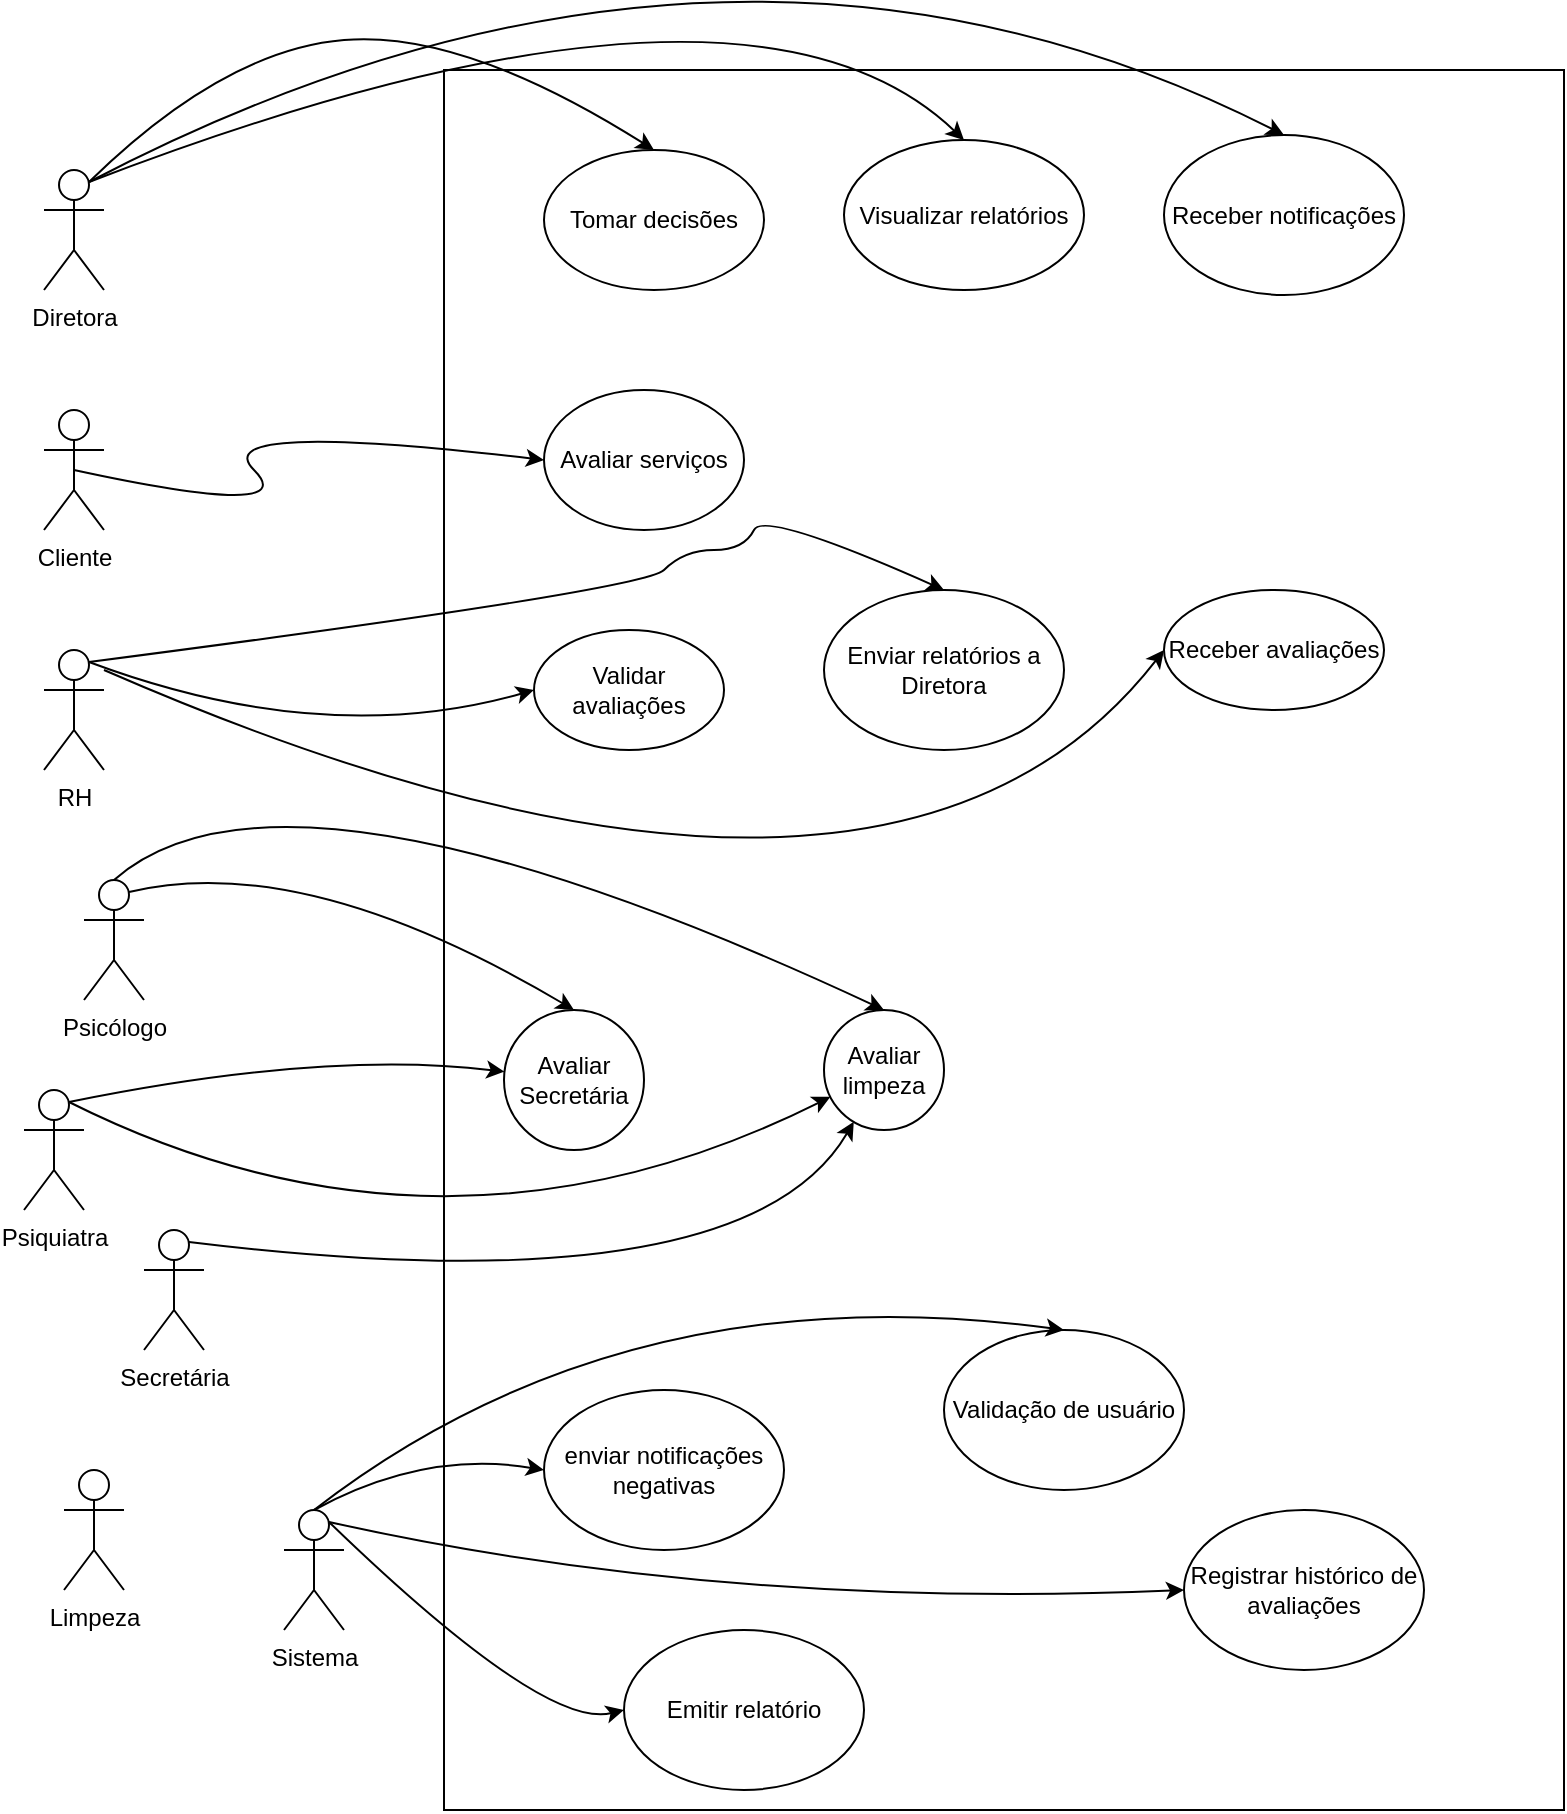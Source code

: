 <mxfile version="21.1.2" type="device">
  <diagram name="Página-1" id="gJcQvms7UVGi1R69P0_R">
    <mxGraphModel dx="880" dy="494" grid="1" gridSize="10" guides="1" tooltips="1" connect="1" arrows="1" fold="1" page="1" pageScale="1" pageWidth="827" pageHeight="1169" math="0" shadow="0">
      <root>
        <mxCell id="0" />
        <mxCell id="1" parent="0" />
        <mxCell id="dTQ3H1zVppD5qd-FwWcg-1" value="Diretora" style="shape=umlActor;verticalLabelPosition=bottom;verticalAlign=top;html=1;outlineConnect=0;" parent="1" vertex="1">
          <mxGeometry x="100" y="110" width="30" height="60" as="geometry" />
        </mxCell>
        <mxCell id="dTQ3H1zVppD5qd-FwWcg-3" value="Cliente" style="shape=umlActor;verticalLabelPosition=bottom;verticalAlign=top;html=1;outlineConnect=0;" parent="1" vertex="1">
          <mxGeometry x="100" y="230" width="30" height="60" as="geometry" />
        </mxCell>
        <mxCell id="dTQ3H1zVppD5qd-FwWcg-4" value="RH" style="shape=umlActor;verticalLabelPosition=bottom;verticalAlign=top;html=1;outlineConnect=0;" parent="1" vertex="1">
          <mxGeometry x="100" y="350" width="30" height="60" as="geometry" />
        </mxCell>
        <mxCell id="dTQ3H1zVppD5qd-FwWcg-6" value="Psicólogo" style="shape=umlActor;verticalLabelPosition=bottom;verticalAlign=top;html=1;outlineConnect=0;" parent="1" vertex="1">
          <mxGeometry x="120" y="465" width="30" height="60" as="geometry" />
        </mxCell>
        <mxCell id="dTQ3H1zVppD5qd-FwWcg-7" value="Sistema" style="shape=umlActor;verticalLabelPosition=bottom;verticalAlign=top;html=1;outlineConnect=0;" parent="1" vertex="1">
          <mxGeometry x="220" y="780" width="30" height="60" as="geometry" />
        </mxCell>
        <mxCell id="dTQ3H1zVppD5qd-FwWcg-8" value="" style="rounded=0;whiteSpace=wrap;html=1;" parent="1" vertex="1">
          <mxGeometry x="300" y="60" width="560" height="870" as="geometry" />
        </mxCell>
        <mxCell id="dTQ3H1zVppD5qd-FwWcg-9" value="Tomar decisões" style="ellipse;whiteSpace=wrap;html=1;" parent="1" vertex="1">
          <mxGeometry x="350" y="100" width="110" height="70" as="geometry" />
        </mxCell>
        <mxCell id="dTQ3H1zVppD5qd-FwWcg-10" value="Visualizar relatórios" style="ellipse;whiteSpace=wrap;html=1;" parent="1" vertex="1">
          <mxGeometry x="500" y="95" width="120" height="75" as="geometry" />
        </mxCell>
        <mxCell id="dTQ3H1zVppD5qd-FwWcg-11" value="Receber notificações" style="ellipse;whiteSpace=wrap;html=1;" parent="1" vertex="1">
          <mxGeometry x="660" y="92.5" width="120" height="80" as="geometry" />
        </mxCell>
        <mxCell id="dTQ3H1zVppD5qd-FwWcg-12" value="" style="curved=1;endArrow=classic;html=1;rounded=0;exitX=0.75;exitY=0.1;exitDx=0;exitDy=0;exitPerimeter=0;entryX=0.5;entryY=0;entryDx=0;entryDy=0;" parent="1" source="dTQ3H1zVppD5qd-FwWcg-1" target="dTQ3H1zVppD5qd-FwWcg-9" edge="1">
          <mxGeometry width="50" height="50" relative="1" as="geometry">
            <mxPoint x="390" y="260" as="sourcePoint" />
            <mxPoint x="440" y="210" as="targetPoint" />
            <Array as="points">
              <mxPoint x="190" y="50" />
              <mxPoint x="310" y="40" />
            </Array>
          </mxGeometry>
        </mxCell>
        <mxCell id="dTQ3H1zVppD5qd-FwWcg-13" value="" style="curved=1;endArrow=classic;html=1;rounded=0;entryX=0.5;entryY=0;entryDx=0;entryDy=0;exitX=0.75;exitY=0.1;exitDx=0;exitDy=0;exitPerimeter=0;" parent="1" source="dTQ3H1zVppD5qd-FwWcg-1" target="dTQ3H1zVppD5qd-FwWcg-10" edge="1">
          <mxGeometry width="50" height="50" relative="1" as="geometry">
            <mxPoint x="130" y="190" as="sourcePoint" />
            <mxPoint x="200.711" y="140" as="targetPoint" />
            <Array as="points">
              <mxPoint x="450" y="-10" />
            </Array>
          </mxGeometry>
        </mxCell>
        <mxCell id="dTQ3H1zVppD5qd-FwWcg-14" value="" style="curved=1;endArrow=classic;html=1;rounded=0;exitX=0.75;exitY=0.1;exitDx=0;exitDy=0;exitPerimeter=0;entryX=0.5;entryY=0;entryDx=0;entryDy=0;" parent="1" source="dTQ3H1zVppD5qd-FwWcg-1" target="dTQ3H1zVppD5qd-FwWcg-11" edge="1">
          <mxGeometry width="50" height="50" relative="1" as="geometry">
            <mxPoint x="130" y="190" as="sourcePoint" />
            <mxPoint x="200.711" y="140" as="targetPoint" />
            <Array as="points">
              <mxPoint x="440" y="-50" />
            </Array>
          </mxGeometry>
        </mxCell>
        <mxCell id="dTQ3H1zVppD5qd-FwWcg-15" value="Avaliar serviços" style="ellipse;whiteSpace=wrap;html=1;" parent="1" vertex="1">
          <mxGeometry x="350" y="220" width="100" height="70" as="geometry" />
        </mxCell>
        <mxCell id="dTQ3H1zVppD5qd-FwWcg-16" value="" style="curved=1;endArrow=classic;html=1;rounded=0;exitX=0.5;exitY=0.5;exitDx=0;exitDy=0;exitPerimeter=0;entryX=0;entryY=0.5;entryDx=0;entryDy=0;" parent="1" source="dTQ3H1zVppD5qd-FwWcg-3" target="dTQ3H1zVppD5qd-FwWcg-15" edge="1">
          <mxGeometry width="50" height="50" relative="1" as="geometry">
            <mxPoint x="180" y="285" as="sourcePoint" />
            <mxPoint x="230" y="235" as="targetPoint" />
            <Array as="points">
              <mxPoint x="230" y="285" />
              <mxPoint x="180" y="235" />
            </Array>
          </mxGeometry>
        </mxCell>
        <mxCell id="dTQ3H1zVppD5qd-FwWcg-17" value="Validar avaliações" style="ellipse;whiteSpace=wrap;html=1;" parent="1" vertex="1">
          <mxGeometry x="345" y="340" width="95" height="60" as="geometry" />
        </mxCell>
        <mxCell id="dTQ3H1zVppD5qd-FwWcg-18" value="Enviar relatórios a Diretora" style="ellipse;whiteSpace=wrap;html=1;" parent="1" vertex="1">
          <mxGeometry x="490" y="320" width="120" height="80" as="geometry" />
        </mxCell>
        <mxCell id="dTQ3H1zVppD5qd-FwWcg-19" value="" style="curved=1;endArrow=classic;html=1;rounded=0;exitX=0.75;exitY=0.1;exitDx=0;exitDy=0;exitPerimeter=0;entryX=0.5;entryY=0;entryDx=0;entryDy=0;" parent="1" source="dTQ3H1zVppD5qd-FwWcg-4" target="dTQ3H1zVppD5qd-FwWcg-18" edge="1">
          <mxGeometry width="50" height="50" relative="1" as="geometry">
            <mxPoint x="390" y="300" as="sourcePoint" />
            <mxPoint x="440" y="250" as="targetPoint" />
            <Array as="points">
              <mxPoint x="400" y="320" />
              <mxPoint x="420" y="300" />
              <mxPoint x="450" y="300" />
              <mxPoint x="460" y="280" />
            </Array>
          </mxGeometry>
        </mxCell>
        <mxCell id="dTQ3H1zVppD5qd-FwWcg-21" value="" style="curved=1;endArrow=classic;html=1;rounded=0;entryX=0;entryY=0.5;entryDx=0;entryDy=0;exitX=0.75;exitY=0.1;exitDx=0;exitDy=0;exitPerimeter=0;" parent="1" source="dTQ3H1zVppD5qd-FwWcg-4" target="dTQ3H1zVppD5qd-FwWcg-17" edge="1">
          <mxGeometry width="50" height="50" relative="1" as="geometry">
            <mxPoint x="130" y="430" as="sourcePoint" />
            <mxPoint x="200.711" y="380" as="targetPoint" />
            <Array as="points">
              <mxPoint x="240" y="400" />
            </Array>
          </mxGeometry>
        </mxCell>
        <mxCell id="dTQ3H1zVppD5qd-FwWcg-22" value="Receber avaliações" style="ellipse;whiteSpace=wrap;html=1;" parent="1" vertex="1">
          <mxGeometry x="660" y="320" width="110" height="60" as="geometry" />
        </mxCell>
        <mxCell id="dTQ3H1zVppD5qd-FwWcg-23" value="" style="curved=1;endArrow=classic;html=1;rounded=0;entryX=0;entryY=0.5;entryDx=0;entryDy=0;" parent="1" target="dTQ3H1zVppD5qd-FwWcg-22" edge="1">
          <mxGeometry width="50" height="50" relative="1" as="geometry">
            <mxPoint x="130" y="360" as="sourcePoint" />
            <mxPoint x="200.711" y="380" as="targetPoint" />
            <Array as="points">
              <mxPoint x="520" y="530" />
            </Array>
          </mxGeometry>
        </mxCell>
        <mxCell id="dTQ3H1zVppD5qd-FwWcg-25" value="Psiquiatra" style="shape=umlActor;verticalLabelPosition=bottom;verticalAlign=top;html=1;outlineConnect=0;" parent="1" vertex="1">
          <mxGeometry x="90" y="570" width="30" height="60" as="geometry" />
        </mxCell>
        <mxCell id="dTQ3H1zVppD5qd-FwWcg-26" value="Secretária" style="shape=umlActor;verticalLabelPosition=bottom;verticalAlign=top;html=1;outlineConnect=0;" parent="1" vertex="1">
          <mxGeometry x="150" y="640" width="30" height="60" as="geometry" />
        </mxCell>
        <mxCell id="dTQ3H1zVppD5qd-FwWcg-28" value="Avaliar limpeza" style="ellipse;whiteSpace=wrap;html=1;aspect=fixed;" parent="1" vertex="1">
          <mxGeometry x="490" y="530" width="60" height="60" as="geometry" />
        </mxCell>
        <mxCell id="dTQ3H1zVppD5qd-FwWcg-29" value="" style="curved=1;endArrow=classic;html=1;rounded=0;entryX=0.5;entryY=0;entryDx=0;entryDy=0;exitX=0.5;exitY=0;exitDx=0;exitDy=0;exitPerimeter=0;" parent="1" source="dTQ3H1zVppD5qd-FwWcg-6" target="dTQ3H1zVppD5qd-FwWcg-28" edge="1">
          <mxGeometry width="50" height="50" relative="1" as="geometry">
            <mxPoint x="60" y="540" as="sourcePoint" />
            <mxPoint x="130.711" y="490" as="targetPoint" />
            <Array as="points">
              <mxPoint x="220" y="390" />
            </Array>
          </mxGeometry>
        </mxCell>
        <mxCell id="dTQ3H1zVppD5qd-FwWcg-30" value="" style="curved=1;endArrow=classic;html=1;rounded=0;exitX=0.75;exitY=0.1;exitDx=0;exitDy=0;exitPerimeter=0;" parent="1" source="dTQ3H1zVppD5qd-FwWcg-25" target="dTQ3H1zVppD5qd-FwWcg-28" edge="1">
          <mxGeometry width="50" height="50" relative="1" as="geometry">
            <mxPoint x="120" y="570" as="sourcePoint" />
            <mxPoint x="190.711" y="520" as="targetPoint" />
            <Array as="points">
              <mxPoint x="300" y="670" />
            </Array>
          </mxGeometry>
        </mxCell>
        <mxCell id="dTQ3H1zVppD5qd-FwWcg-31" value="" style="curved=1;endArrow=classic;html=1;rounded=0;exitX=0.75;exitY=0.1;exitDx=0;exitDy=0;exitPerimeter=0;" parent="1" source="dTQ3H1zVppD5qd-FwWcg-26" target="dTQ3H1zVppD5qd-FwWcg-28" edge="1">
          <mxGeometry width="50" height="50" relative="1" as="geometry">
            <mxPoint x="180" y="590" as="sourcePoint" />
            <mxPoint x="250.711" y="540" as="targetPoint" />
            <Array as="points">
              <mxPoint x="450" y="680" />
            </Array>
          </mxGeometry>
        </mxCell>
        <mxCell id="dTQ3H1zVppD5qd-FwWcg-33" value="Avaliar Secretária" style="ellipse;whiteSpace=wrap;html=1;aspect=fixed;" parent="1" vertex="1">
          <mxGeometry x="330" y="530" width="70" height="70" as="geometry" />
        </mxCell>
        <mxCell id="dTQ3H1zVppD5qd-FwWcg-36" value="" style="curved=1;endArrow=classic;html=1;rounded=0;exitX=0.75;exitY=0.1;exitDx=0;exitDy=0;exitPerimeter=0;" parent="1" source="dTQ3H1zVppD5qd-FwWcg-25" target="dTQ3H1zVppD5qd-FwWcg-33" edge="1">
          <mxGeometry width="50" height="50" relative="1" as="geometry">
            <mxPoint x="120" y="635" as="sourcePoint" />
            <mxPoint x="190.711" y="585" as="targetPoint" />
            <Array as="points">
              <mxPoint x="240" y="550" />
            </Array>
          </mxGeometry>
        </mxCell>
        <mxCell id="dTQ3H1zVppD5qd-FwWcg-37" value="" style="curved=1;endArrow=classic;html=1;rounded=0;exitX=0.75;exitY=0.1;exitDx=0;exitDy=0;exitPerimeter=0;entryX=0.5;entryY=0;entryDx=0;entryDy=0;" parent="1" source="dTQ3H1zVppD5qd-FwWcg-6" target="dTQ3H1zVppD5qd-FwWcg-33" edge="1">
          <mxGeometry width="50" height="50" relative="1" as="geometry">
            <mxPoint x="60" y="540" as="sourcePoint" />
            <mxPoint x="130.711" y="490" as="targetPoint" />
            <Array as="points">
              <mxPoint x="230" y="450" />
            </Array>
          </mxGeometry>
        </mxCell>
        <mxCell id="dTQ3H1zVppD5qd-FwWcg-39" value="enviar notificações negativas" style="ellipse;whiteSpace=wrap;html=1;" parent="1" vertex="1">
          <mxGeometry x="350" y="720" width="120" height="80" as="geometry" />
        </mxCell>
        <mxCell id="dTQ3H1zVppD5qd-FwWcg-40" value="" style="curved=1;endArrow=classic;html=1;rounded=0;exitX=0.5;exitY=0;exitDx=0;exitDy=0;exitPerimeter=0;entryX=0;entryY=0.5;entryDx=0;entryDy=0;" parent="1" source="dTQ3H1zVppD5qd-FwWcg-7" target="dTQ3H1zVppD5qd-FwWcg-39" edge="1">
          <mxGeometry width="50" height="50" relative="1" as="geometry">
            <mxPoint x="250" y="860" as="sourcePoint" />
            <mxPoint x="320.711" y="810" as="targetPoint" />
            <Array as="points">
              <mxPoint x="290" y="750" />
            </Array>
          </mxGeometry>
        </mxCell>
        <mxCell id="dTQ3H1zVppD5qd-FwWcg-41" value="Emitir relatório" style="ellipse;whiteSpace=wrap;html=1;" parent="1" vertex="1">
          <mxGeometry x="390" y="840" width="120" height="80" as="geometry" />
        </mxCell>
        <mxCell id="dTQ3H1zVppD5qd-FwWcg-42" value="" style="curved=1;endArrow=classic;html=1;rounded=0;exitX=0.75;exitY=0.1;exitDx=0;exitDy=0;exitPerimeter=0;entryX=0;entryY=0.5;entryDx=0;entryDy=0;" parent="1" source="dTQ3H1zVppD5qd-FwWcg-7" target="dTQ3H1zVppD5qd-FwWcg-41" edge="1">
          <mxGeometry width="50" height="50" relative="1" as="geometry">
            <mxPoint x="250" y="860" as="sourcePoint" />
            <mxPoint x="320.711" y="810" as="targetPoint" />
            <Array as="points">
              <mxPoint x="350" y="890" />
            </Array>
          </mxGeometry>
        </mxCell>
        <mxCell id="dTQ3H1zVppD5qd-FwWcg-43" value="Limpeza" style="shape=umlActor;verticalLabelPosition=bottom;verticalAlign=top;html=1;outlineConnect=0;" parent="1" vertex="1">
          <mxGeometry x="110" y="760" width="30" height="60" as="geometry" />
        </mxCell>
        <mxCell id="dTQ3H1zVppD5qd-FwWcg-44" value="Validação de usuário" style="ellipse;whiteSpace=wrap;html=1;" parent="1" vertex="1">
          <mxGeometry x="550" y="690" width="120" height="80" as="geometry" />
        </mxCell>
        <mxCell id="dTQ3H1zVppD5qd-FwWcg-45" value="" style="curved=1;endArrow=classic;html=1;rounded=0;entryX=0.5;entryY=0;entryDx=0;entryDy=0;exitX=0.5;exitY=0;exitDx=0;exitDy=0;exitPerimeter=0;" parent="1" source="dTQ3H1zVppD5qd-FwWcg-7" target="dTQ3H1zVppD5qd-FwWcg-44" edge="1">
          <mxGeometry width="50" height="50" relative="1" as="geometry">
            <mxPoint x="235" y="759.289" as="sourcePoint" />
            <mxPoint x="235" y="709.289" as="targetPoint" />
            <Array as="points">
              <mxPoint x="390" y="660" />
            </Array>
          </mxGeometry>
        </mxCell>
        <mxCell id="dTQ3H1zVppD5qd-FwWcg-46" value="Registrar histórico de avaliações" style="ellipse;whiteSpace=wrap;html=1;" parent="1" vertex="1">
          <mxGeometry x="670" y="780" width="120" height="80" as="geometry" />
        </mxCell>
        <mxCell id="dTQ3H1zVppD5qd-FwWcg-47" value="" style="curved=1;endArrow=classic;html=1;rounded=0;entryX=0;entryY=0.5;entryDx=0;entryDy=0;exitX=0.75;exitY=0.1;exitDx=0;exitDy=0;exitPerimeter=0;" parent="1" source="dTQ3H1zVppD5qd-FwWcg-7" target="dTQ3H1zVppD5qd-FwWcg-46" edge="1">
          <mxGeometry width="50" height="50" relative="1" as="geometry">
            <mxPoint x="250" y="860" as="sourcePoint" />
            <mxPoint x="320.711" y="810" as="targetPoint" />
            <Array as="points">
              <mxPoint x="440" y="830" />
            </Array>
          </mxGeometry>
        </mxCell>
      </root>
    </mxGraphModel>
  </diagram>
</mxfile>
